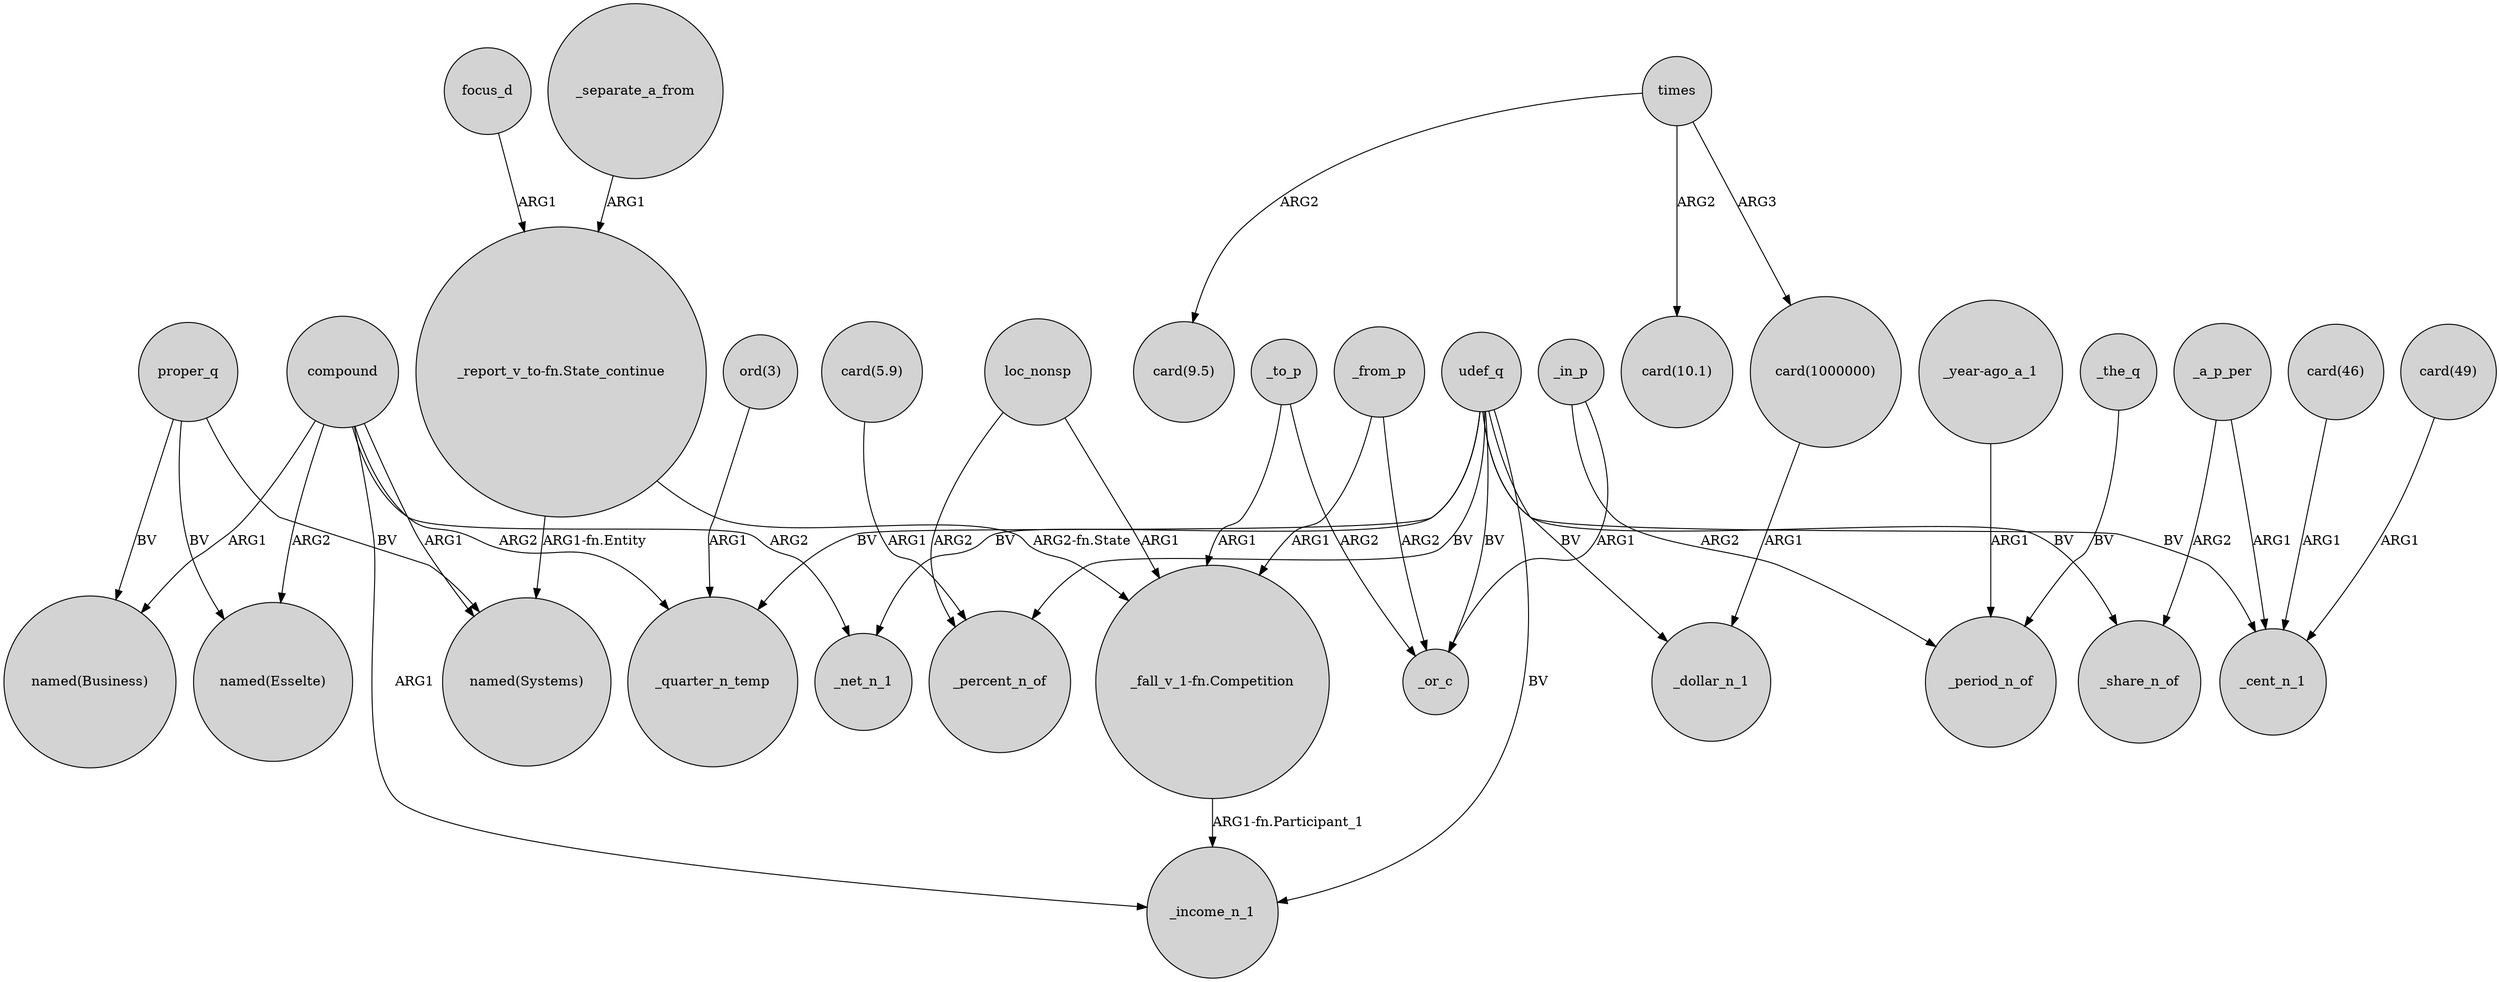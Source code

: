 digraph {
	node [shape=circle style=filled]
	compound -> "named(Esselte)" [label=ARG2]
	proper_q -> "named(Business)" [label=BV]
	"card(5.9)" -> _percent_n_of [label=ARG1]
	_separate_a_from -> "_report_v_to-fn.State_continue" [label=ARG1]
	_to_p -> _or_c [label=ARG2]
	compound -> _net_n_1 [label=ARG2]
	_to_p -> "_fall_v_1-fn.Competition" [label=ARG1]
	"ord(3)" -> _quarter_n_temp [label=ARG1]
	_in_p -> _or_c [label=ARG1]
	_a_p_per -> _cent_n_1 [label=ARG1]
	udef_q -> _income_n_1 [label=BV]
	_in_p -> _period_n_of [label=ARG2]
	loc_nonsp -> "_fall_v_1-fn.Competition" [label=ARG1]
	times -> "card(10.1)" [label=ARG2]
	times -> "card(1000000)" [label=ARG3]
	"_year-ago_a_1" -> _period_n_of [label=ARG1]
	"_fall_v_1-fn.Competition" -> _income_n_1 [label="ARG1-fn.Participant_1"]
	udef_q -> _cent_n_1 [label=BV]
	"card(46)" -> _cent_n_1 [label=ARG1]
	udef_q -> _or_c [label=BV]
	_from_p -> "_fall_v_1-fn.Competition" [label=ARG1]
	"card(49)" -> _cent_n_1 [label=ARG1]
	compound -> _income_n_1 [label=ARG1]
	compound -> _quarter_n_temp [label=ARG2]
	_a_p_per -> _share_n_of [label=ARG2]
	proper_q -> "named(Systems)" [label=BV]
	udef_q -> _percent_n_of [label=BV]
	compound -> "named(Systems)" [label=ARG1]
	udef_q -> _share_n_of [label=BV]
	udef_q -> _net_n_1 [label=BV]
	udef_q -> _dollar_n_1 [label=BV]
	times -> "card(9.5)" [label=ARG2]
	"card(1000000)" -> _dollar_n_1 [label=ARG1]
	_from_p -> _or_c [label=ARG2]
	focus_d -> "_report_v_to-fn.State_continue" [label=ARG1]
	proper_q -> "named(Esselte)" [label=BV]
	udef_q -> _quarter_n_temp [label=BV]
	compound -> "named(Business)" [label=ARG1]
	"_report_v_to-fn.State_continue" -> "_fall_v_1-fn.Competition" [label="ARG2-fn.State"]
	"_report_v_to-fn.State_continue" -> "named(Systems)" [label="ARG1-fn.Entity"]
	_the_q -> _period_n_of [label=BV]
	loc_nonsp -> _percent_n_of [label=ARG2]
}
